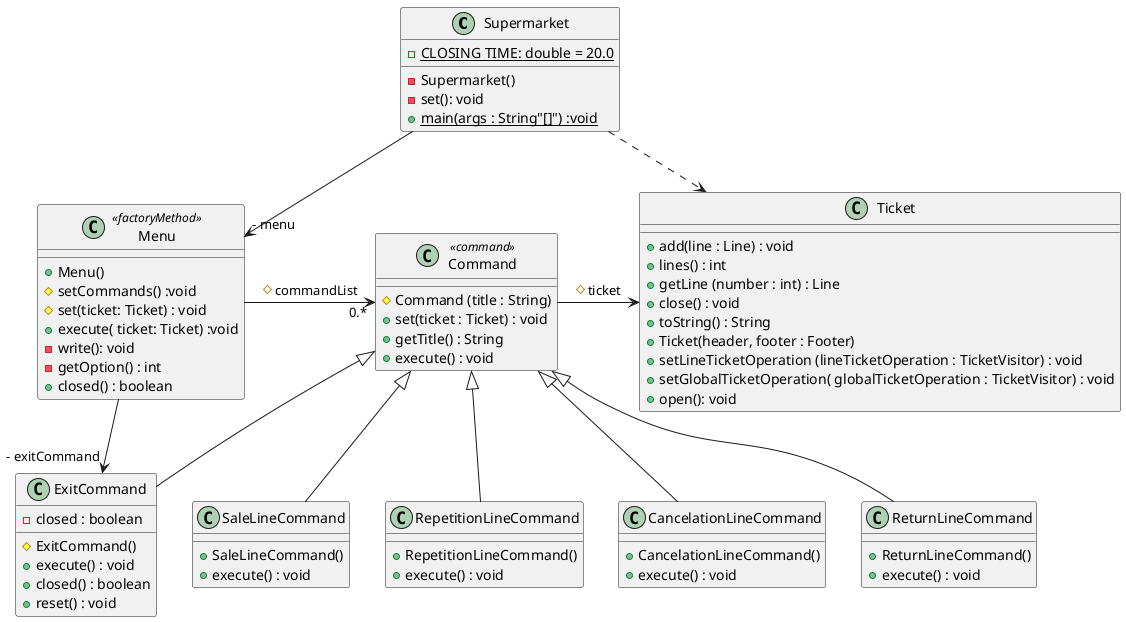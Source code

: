 @startuml Command
class Supermarket {
-{static} CLOSING TIME: double = 20.0
- Supermarket()
- set(): void
+{static} main(args : String"[]") :void
}

class Menu <<factoryMethod>> {
+ Menu()
# setCommands() :void
# set(ticket: Ticket) : void
+ execute( ticket: Ticket) :void
- write(): void
- getOption() : int
+ closed() : boolean
}

class Command <<command>> {
#Command (title : String)
+ set(ticket : Ticket) : void
+ getTitle() : String
+ execute() : void
}

class Ticket {
+ add(line : Line) : void
+ lines() : int
+ getLine (number : int) : Line
+ close() : void
+ toString() : String
+ Ticket(header, footer : Footer)
+ setLineTicketOperation (lineTicketOperation : TicketVisitor) : void
+ setGlobalTicketOperation( globalTicketOperation : TicketVisitor) : void
+ open(): void
}

class ExitCommand {
- closed : boolean
# ExitCommand()
+ execute() : void
+ closed() : boolean
+ reset() : void
}

class SaleLineCommand {
+ SaleLineCommand()
+ execute() : void
}

class RepetitionLineCommand {
+ RepetitionLineCommand()
+ execute() : void
}

class CancelationLineCommand {
+ CancelationLineCommand()
+ execute() : void
}

class ReturnLineCommand {
+ ReturnLineCommand()
+ execute() : void
}

Supermarket -down-> "- menu" Menu
Supermarket .down.> Ticket
Menu -right-> "0.*" Command :#commandList
Command -right-> Ticket :#ticket
Menu -down-> "- exitCommand" ExitCommand 
Command <|-down- ExitCommand
Command <|-down- SaleLineCommand
Command <|-down- RepetitionLineCommand
Command <|-down- CancelationLineCommand
Command <|-down- ReturnLineCommand
@enduml

